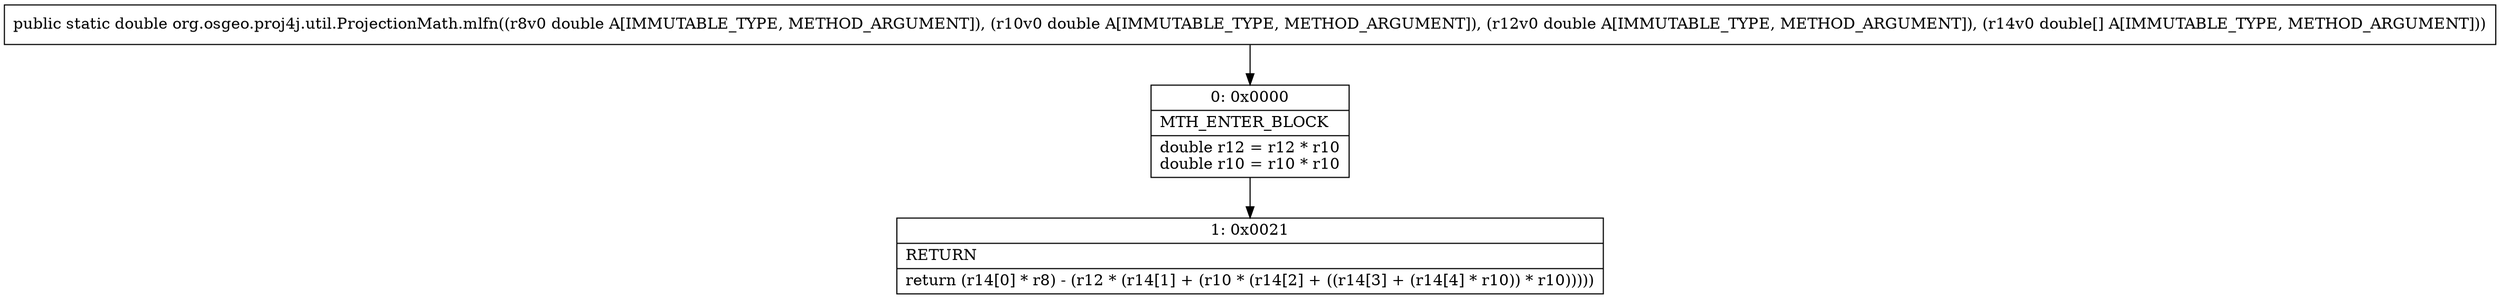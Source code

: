 digraph "CFG fororg.osgeo.proj4j.util.ProjectionMath.mlfn(DDD[D)D" {
Node_0 [shape=record,label="{0\:\ 0x0000|MTH_ENTER_BLOCK\l|double r12 = r12 * r10\ldouble r10 = r10 * r10\l}"];
Node_1 [shape=record,label="{1\:\ 0x0021|RETURN\l|return (r14[0] * r8) \- (r12 * (r14[1] + (r10 * (r14[2] + ((r14[3] + (r14[4] * r10)) * r10)))))\l}"];
MethodNode[shape=record,label="{public static double org.osgeo.proj4j.util.ProjectionMath.mlfn((r8v0 double A[IMMUTABLE_TYPE, METHOD_ARGUMENT]), (r10v0 double A[IMMUTABLE_TYPE, METHOD_ARGUMENT]), (r12v0 double A[IMMUTABLE_TYPE, METHOD_ARGUMENT]), (r14v0 double[] A[IMMUTABLE_TYPE, METHOD_ARGUMENT])) }"];
MethodNode -> Node_0;
Node_0 -> Node_1;
}

